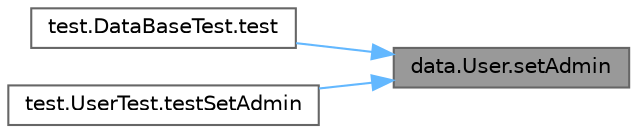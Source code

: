 digraph "data.User.setAdmin"
{
 // LATEX_PDF_SIZE
  bgcolor="transparent";
  edge [fontname=Helvetica,fontsize=10,labelfontname=Helvetica,labelfontsize=10];
  node [fontname=Helvetica,fontsize=10,shape=box,height=0.2,width=0.4];
  rankdir="RL";
  Node1 [label="data.User.setAdmin",height=0.2,width=0.4,color="gray40", fillcolor="grey60", style="filled", fontcolor="black",tooltip=" "];
  Node1 -> Node2 [dir="back",color="steelblue1",style="solid"];
  Node2 [label="test.DataBaseTest.test",height=0.2,width=0.4,color="grey40", fillcolor="white", style="filled",URL="$classtest_1_1_data_base_test.html#accdc7f1950248aee8f7c28a72c798bee",tooltip=" "];
  Node1 -> Node3 [dir="back",color="steelblue1",style="solid"];
  Node3 [label="test.UserTest.testSetAdmin",height=0.2,width=0.4,color="grey40", fillcolor="white", style="filled",URL="$classtest_1_1_user_test.html#ab75fc32f9185cc3691b27ce33180df5e",tooltip=" "];
}
